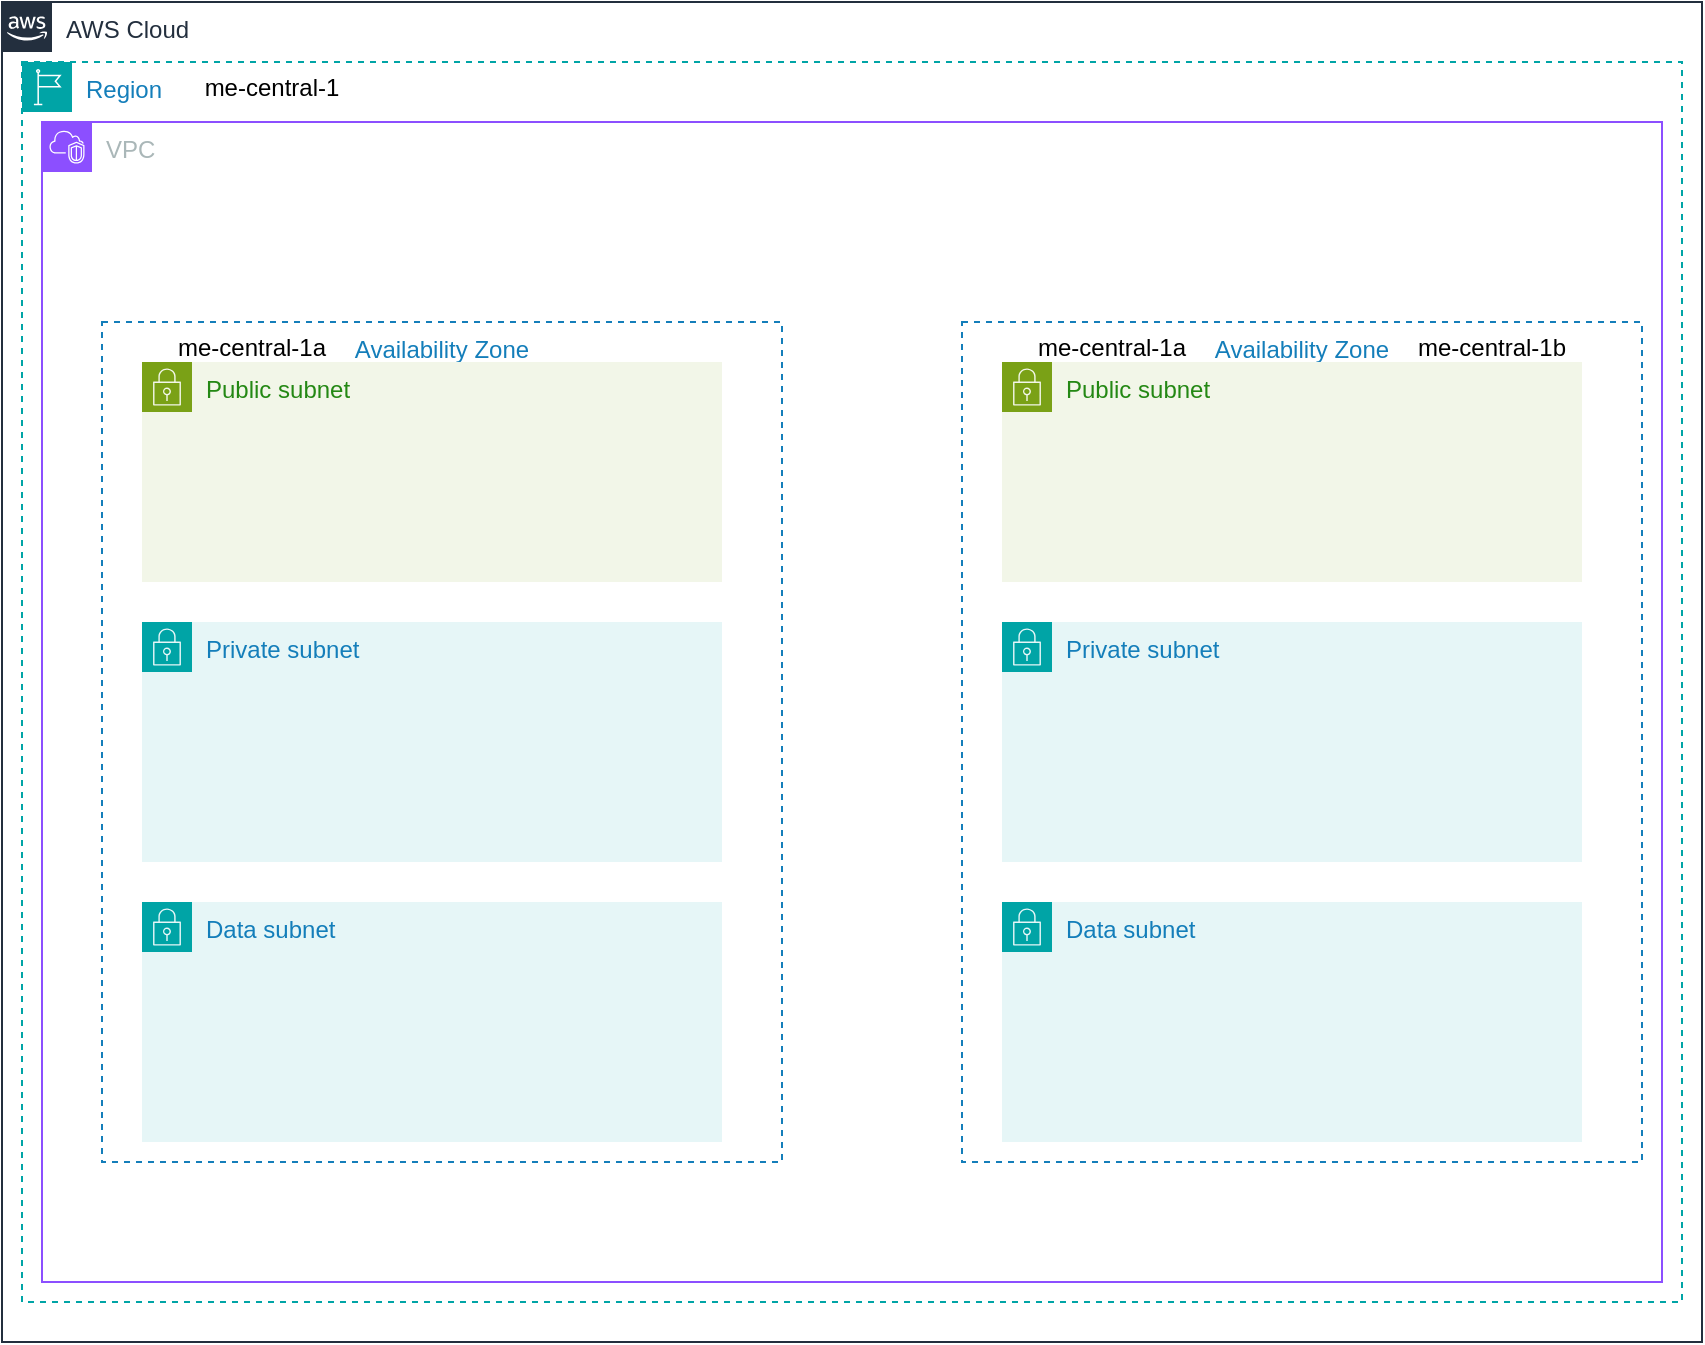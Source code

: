 <mxfile version="28.2.8">
  <diagram name="Page-1" id="UpN81aDYYnN6eFubDAG2">
    <mxGraphModel dx="1025" dy="1620" grid="1" gridSize="10" guides="1" tooltips="1" connect="1" arrows="1" fold="1" page="1" pageScale="1" pageWidth="827" pageHeight="1169" math="0" shadow="0">
      <root>
        <mxCell id="0" />
        <mxCell id="1" parent="0" />
        <mxCell id="J9b9ffw1byCQ_syawlXo-1" value="AWS Cloud" style="points=[[0,0],[0.25,0],[0.5,0],[0.75,0],[1,0],[1,0.25],[1,0.5],[1,0.75],[1,1],[0.75,1],[0.5,1],[0.25,1],[0,1],[0,0.75],[0,0.5],[0,0.25]];outlineConnect=0;gradientColor=none;html=1;whiteSpace=wrap;fontSize=12;fontStyle=0;container=1;pointerEvents=0;collapsible=0;recursiveResize=0;shape=mxgraph.aws4.group;grIcon=mxgraph.aws4.group_aws_cloud_alt;strokeColor=#232F3E;fillColor=none;verticalAlign=top;align=left;spacingLeft=30;fontColor=#232F3E;dashed=0;" parent="1" vertex="1">
          <mxGeometry x="300" y="-330" width="850" height="670" as="geometry" />
        </mxCell>
        <mxCell id="J9b9ffw1byCQ_syawlXo-26" value="Region" style="points=[[0,0],[0.25,0],[0.5,0],[0.75,0],[1,0],[1,0.25],[1,0.5],[1,0.75],[1,1],[0.75,1],[0.5,1],[0.25,1],[0,1],[0,0.75],[0,0.5],[0,0.25]];outlineConnect=0;gradientColor=none;html=1;whiteSpace=wrap;fontSize=12;fontStyle=0;container=1;pointerEvents=0;collapsible=0;recursiveResize=0;shape=mxgraph.aws4.group;grIcon=mxgraph.aws4.group_region;strokeColor=#00A4A6;fillColor=none;verticalAlign=top;align=left;spacingLeft=30;fontColor=#147EBA;dashed=1;" parent="J9b9ffw1byCQ_syawlXo-1" vertex="1">
          <mxGeometry x="10" y="30" width="830" height="620" as="geometry" />
        </mxCell>
        <mxCell id="J9b9ffw1byCQ_syawlXo-59" value="me-central-1&lt;div&gt;&lt;br&gt;&lt;/div&gt;" style="text;html=1;whiteSpace=wrap;strokeColor=none;fillColor=none;align=center;verticalAlign=middle;rounded=0;" parent="J9b9ffw1byCQ_syawlXo-26" vertex="1">
          <mxGeometry x="70" y="10" width="110" height="20" as="geometry" />
        </mxCell>
        <mxCell id="RQcEq1DR51hOP8zT2-xa-3" value="Availability Zone" style="fillColor=none;strokeColor=#147EBA;dashed=1;verticalAlign=top;fontStyle=0;fontColor=#147EBA;whiteSpace=wrap;html=1;" vertex="1" parent="J9b9ffw1byCQ_syawlXo-26">
          <mxGeometry x="40" y="130" width="340" height="420" as="geometry" />
        </mxCell>
        <mxCell id="RQcEq1DR51hOP8zT2-xa-5" value="me-central-1a&lt;div&gt;&lt;br&gt;&lt;/div&gt;" style="text;html=1;whiteSpace=wrap;strokeColor=none;fillColor=none;align=center;verticalAlign=middle;rounded=0;" vertex="1" parent="J9b9ffw1byCQ_syawlXo-26">
          <mxGeometry x="60" y="140" width="110" height="20" as="geometry" />
        </mxCell>
        <mxCell id="RQcEq1DR51hOP8zT2-xa-6" value="me-central-1b&lt;div&gt;&lt;br&gt;&lt;/div&gt;" style="text;html=1;whiteSpace=wrap;strokeColor=none;fillColor=none;align=center;verticalAlign=middle;rounded=0;" vertex="1" parent="J9b9ffw1byCQ_syawlXo-26">
          <mxGeometry x="680" y="140" width="110" height="20" as="geometry" />
        </mxCell>
        <mxCell id="RQcEq1DR51hOP8zT2-xa-8" value="Private subnet" style="points=[[0,0],[0.25,0],[0.5,0],[0.75,0],[1,0],[1,0.25],[1,0.5],[1,0.75],[1,1],[0.75,1],[0.5,1],[0.25,1],[0,1],[0,0.75],[0,0.5],[0,0.25]];outlineConnect=0;gradientColor=none;html=1;whiteSpace=wrap;fontSize=12;fontStyle=0;container=1;pointerEvents=0;collapsible=0;recursiveResize=0;shape=mxgraph.aws4.group;grIcon=mxgraph.aws4.group_security_group;grStroke=0;strokeColor=#00A4A6;fillColor=#E6F6F7;verticalAlign=top;align=left;spacingLeft=30;fontColor=#147EBA;dashed=0;" vertex="1" parent="J9b9ffw1byCQ_syawlXo-26">
          <mxGeometry x="60" y="280" width="290" height="120" as="geometry" />
        </mxCell>
        <mxCell id="RQcEq1DR51hOP8zT2-xa-7" value="Public subnet" style="points=[[0,0],[0.25,0],[0.5,0],[0.75,0],[1,0],[1,0.25],[1,0.5],[1,0.75],[1,1],[0.75,1],[0.5,1],[0.25,1],[0,1],[0,0.75],[0,0.5],[0,0.25]];outlineConnect=0;gradientColor=none;html=1;whiteSpace=wrap;fontSize=12;fontStyle=0;container=1;pointerEvents=0;collapsible=0;recursiveResize=0;shape=mxgraph.aws4.group;grIcon=mxgraph.aws4.group_security_group;grStroke=0;strokeColor=#7AA116;fillColor=#F2F6E8;verticalAlign=top;align=left;spacingLeft=30;fontColor=#248814;dashed=0;" vertex="1" parent="J9b9ffw1byCQ_syawlXo-26">
          <mxGeometry x="60" y="150" width="290" height="110" as="geometry" />
        </mxCell>
        <mxCell id="RQcEq1DR51hOP8zT2-xa-10" value="Data subnet&lt;div&gt;&lt;br&gt;&lt;/div&gt;" style="points=[[0,0],[0.25,0],[0.5,0],[0.75,0],[1,0],[1,0.25],[1,0.5],[1,0.75],[1,1],[0.75,1],[0.5,1],[0.25,1],[0,1],[0,0.75],[0,0.5],[0,0.25]];outlineConnect=0;gradientColor=none;html=1;whiteSpace=wrap;fontSize=12;fontStyle=0;container=1;pointerEvents=0;collapsible=0;recursiveResize=0;shape=mxgraph.aws4.group;grIcon=mxgraph.aws4.group_security_group;grStroke=0;strokeColor=#00A4A6;fillColor=#E6F6F7;verticalAlign=top;align=left;spacingLeft=30;fontColor=#147EBA;dashed=0;" vertex="1" parent="J9b9ffw1byCQ_syawlXo-26">
          <mxGeometry x="60" y="420" width="290" height="120" as="geometry" />
        </mxCell>
        <mxCell id="RQcEq1DR51hOP8zT2-xa-11" value="Availability Zone" style="fillColor=none;strokeColor=#147EBA;dashed=1;verticalAlign=top;fontStyle=0;fontColor=#147EBA;whiteSpace=wrap;html=1;" vertex="1" parent="J9b9ffw1byCQ_syawlXo-26">
          <mxGeometry x="470" y="130" width="340" height="420" as="geometry" />
        </mxCell>
        <mxCell id="RQcEq1DR51hOP8zT2-xa-12" value="me-central-1a&lt;div&gt;&lt;br&gt;&lt;/div&gt;" style="text;html=1;whiteSpace=wrap;strokeColor=none;fillColor=none;align=center;verticalAlign=middle;rounded=0;" vertex="1" parent="J9b9ffw1byCQ_syawlXo-26">
          <mxGeometry x="490" y="140" width="110" height="20" as="geometry" />
        </mxCell>
        <mxCell id="RQcEq1DR51hOP8zT2-xa-13" value="Private subnet" style="points=[[0,0],[0.25,0],[0.5,0],[0.75,0],[1,0],[1,0.25],[1,0.5],[1,0.75],[1,1],[0.75,1],[0.5,1],[0.25,1],[0,1],[0,0.75],[0,0.5],[0,0.25]];outlineConnect=0;gradientColor=none;html=1;whiteSpace=wrap;fontSize=12;fontStyle=0;container=1;pointerEvents=0;collapsible=0;recursiveResize=0;shape=mxgraph.aws4.group;grIcon=mxgraph.aws4.group_security_group;grStroke=0;strokeColor=#00A4A6;fillColor=#E6F6F7;verticalAlign=top;align=left;spacingLeft=30;fontColor=#147EBA;dashed=0;" vertex="1" parent="J9b9ffw1byCQ_syawlXo-26">
          <mxGeometry x="490" y="280" width="290" height="120" as="geometry" />
        </mxCell>
        <mxCell id="RQcEq1DR51hOP8zT2-xa-14" value="Public subnet" style="points=[[0,0],[0.25,0],[0.5,0],[0.75,0],[1,0],[1,0.25],[1,0.5],[1,0.75],[1,1],[0.75,1],[0.5,1],[0.25,1],[0,1],[0,0.75],[0,0.5],[0,0.25]];outlineConnect=0;gradientColor=none;html=1;whiteSpace=wrap;fontSize=12;fontStyle=0;container=1;pointerEvents=0;collapsible=0;recursiveResize=0;shape=mxgraph.aws4.group;grIcon=mxgraph.aws4.group_security_group;grStroke=0;strokeColor=#7AA116;fillColor=#F2F6E8;verticalAlign=top;align=left;spacingLeft=30;fontColor=#248814;dashed=0;" vertex="1" parent="J9b9ffw1byCQ_syawlXo-26">
          <mxGeometry x="490" y="150" width="290" height="110" as="geometry" />
        </mxCell>
        <mxCell id="RQcEq1DR51hOP8zT2-xa-15" value="Data subnet&lt;div&gt;&lt;br&gt;&lt;/div&gt;" style="points=[[0,0],[0.25,0],[0.5,0],[0.75,0],[1,0],[1,0.25],[1,0.5],[1,0.75],[1,1],[0.75,1],[0.5,1],[0.25,1],[0,1],[0,0.75],[0,0.5],[0,0.25]];outlineConnect=0;gradientColor=none;html=1;whiteSpace=wrap;fontSize=12;fontStyle=0;container=1;pointerEvents=0;collapsible=0;recursiveResize=0;shape=mxgraph.aws4.group;grIcon=mxgraph.aws4.group_security_group;grStroke=0;strokeColor=#00A4A6;fillColor=#E6F6F7;verticalAlign=top;align=left;spacingLeft=30;fontColor=#147EBA;dashed=0;" vertex="1" parent="J9b9ffw1byCQ_syawlXo-26">
          <mxGeometry x="490" y="420" width="290" height="120" as="geometry" />
        </mxCell>
        <mxCell id="RQcEq1DR51hOP8zT2-xa-17" value="VPC" style="points=[[0,0],[0.25,0],[0.5,0],[0.75,0],[1,0],[1,0.25],[1,0.5],[1,0.75],[1,1],[0.75,1],[0.5,1],[0.25,1],[0,1],[0,0.75],[0,0.5],[0,0.25]];outlineConnect=0;gradientColor=none;html=1;whiteSpace=wrap;fontSize=12;fontStyle=0;container=1;pointerEvents=0;collapsible=0;recursiveResize=0;shape=mxgraph.aws4.group;grIcon=mxgraph.aws4.group_vpc2;strokeColor=#8C4FFF;fillColor=none;verticalAlign=top;align=left;spacingLeft=30;fontColor=#AAB7B8;dashed=0;" vertex="1" parent="1">
          <mxGeometry x="320" y="-270" width="810" height="580" as="geometry" />
        </mxCell>
      </root>
    </mxGraphModel>
  </diagram>
</mxfile>
